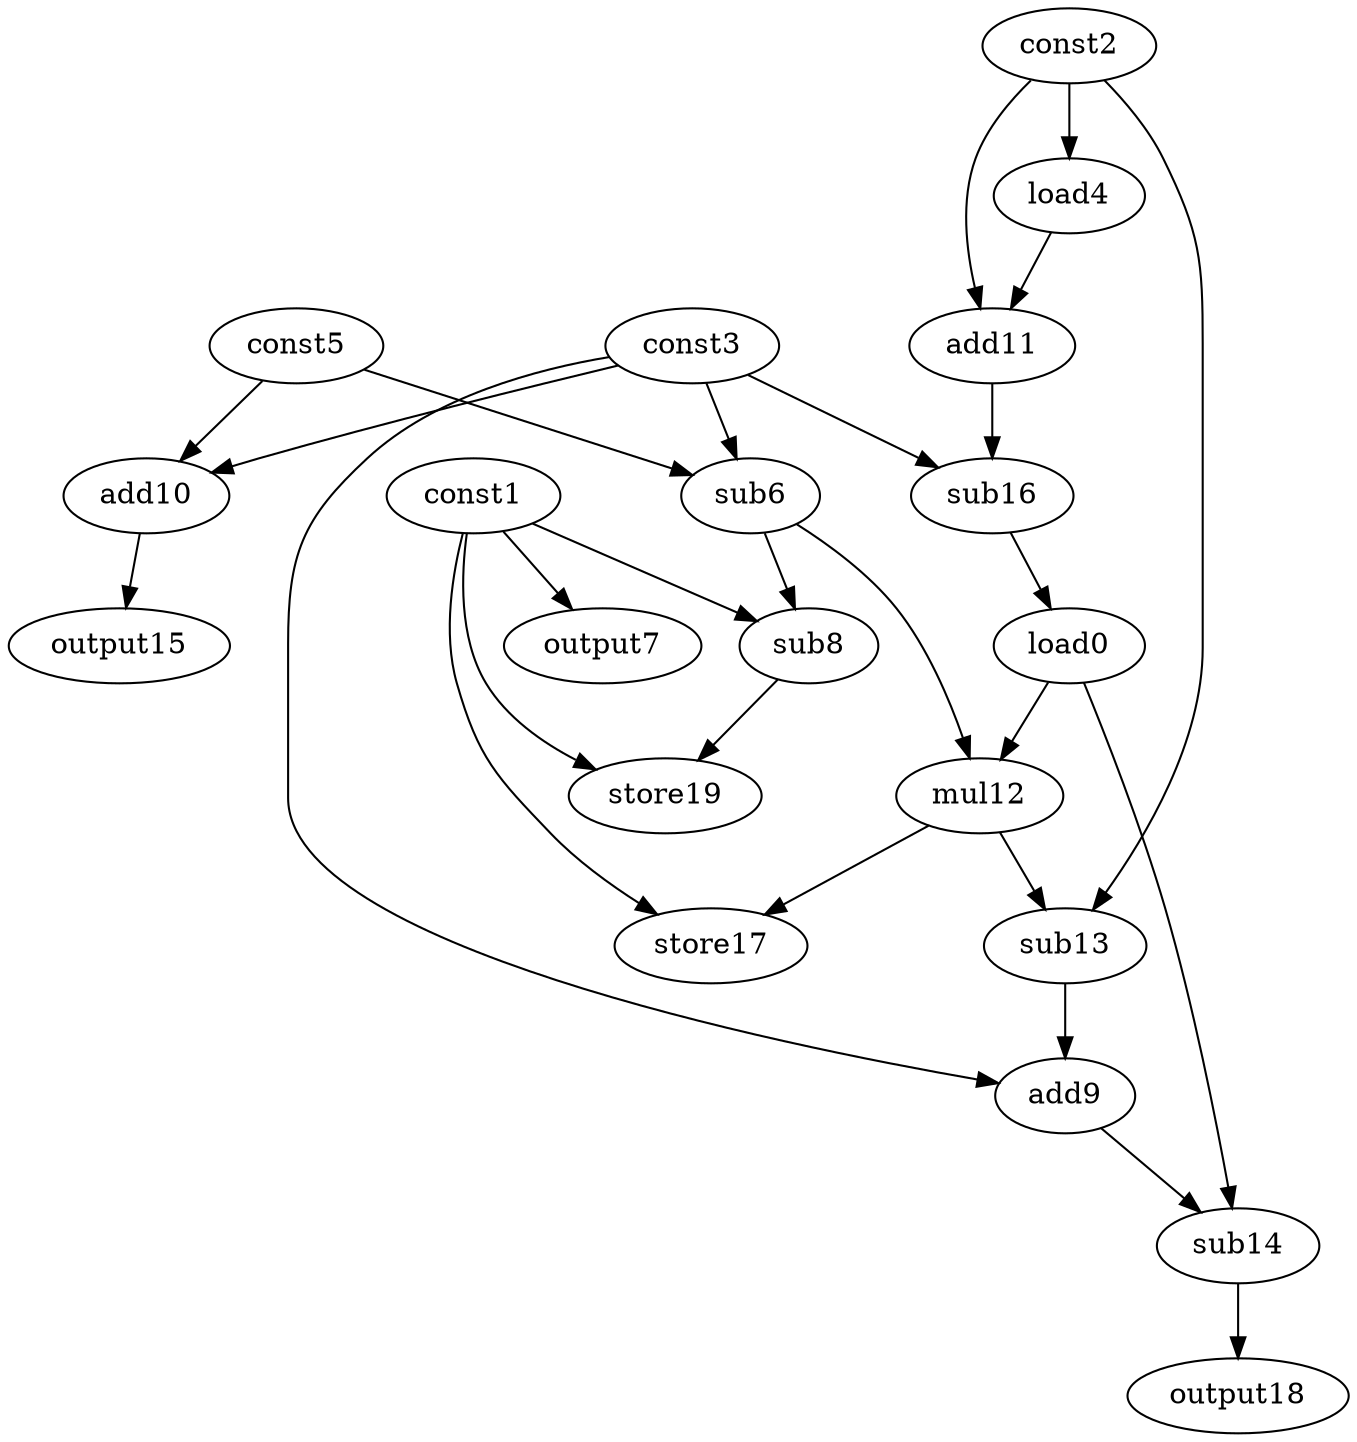 digraph G { 
load0[opcode=load]; 
const1[opcode=const]; 
const2[opcode=const]; 
const3[opcode=const]; 
load4[opcode=load]; 
const5[opcode=const]; 
sub6[opcode=sub]; 
output7[opcode=output]; 
sub8[opcode=sub]; 
add9[opcode=add]; 
add10[opcode=add]; 
add11[opcode=add]; 
mul12[opcode=mul]; 
sub13[opcode=sub]; 
sub14[opcode=sub]; 
output15[opcode=output]; 
sub16[opcode=sub]; 
store17[opcode=store]; 
output18[opcode=output]; 
store19[opcode=store]; 
const2->load4[operand=0];
const3->sub6[operand=0];
const5->sub6[operand=1];
const1->output7[operand=0];
const3->add10[operand=0];
const5->add10[operand=1];
const1->sub8[operand=0];
sub6->sub8[operand=1];
const2->add11[operand=0];
load4->add11[operand=1];
add10->output15[operand=0];
add11->sub16[operand=0];
const3->sub16[operand=1];
sub8->store19[operand=0];
const1->store19[operand=1];
sub16->load0[operand=0];
load0->mul12[operand=0];
sub6->mul12[operand=1];
const2->sub13[operand=0];
mul12->sub13[operand=1];
const1->store17[operand=0];
mul12->store17[operand=1];
const3->add9[operand=0];
sub13->add9[operand=1];
load0->sub14[operand=0];
add9->sub14[operand=1];
sub14->output18[operand=0];
}
